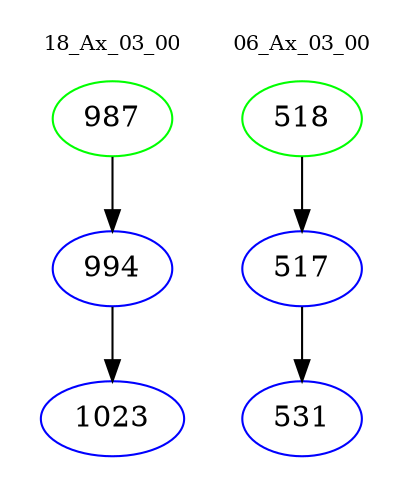 digraph{
subgraph cluster_0 {
color = white
label = "18_Ax_03_00";
fontsize=10;
T0_987 [label="987", color="green"]
T0_987 -> T0_994 [color="black"]
T0_994 [label="994", color="blue"]
T0_994 -> T0_1023 [color="black"]
T0_1023 [label="1023", color="blue"]
}
subgraph cluster_1 {
color = white
label = "06_Ax_03_00";
fontsize=10;
T1_518 [label="518", color="green"]
T1_518 -> T1_517 [color="black"]
T1_517 [label="517", color="blue"]
T1_517 -> T1_531 [color="black"]
T1_531 [label="531", color="blue"]
}
}
